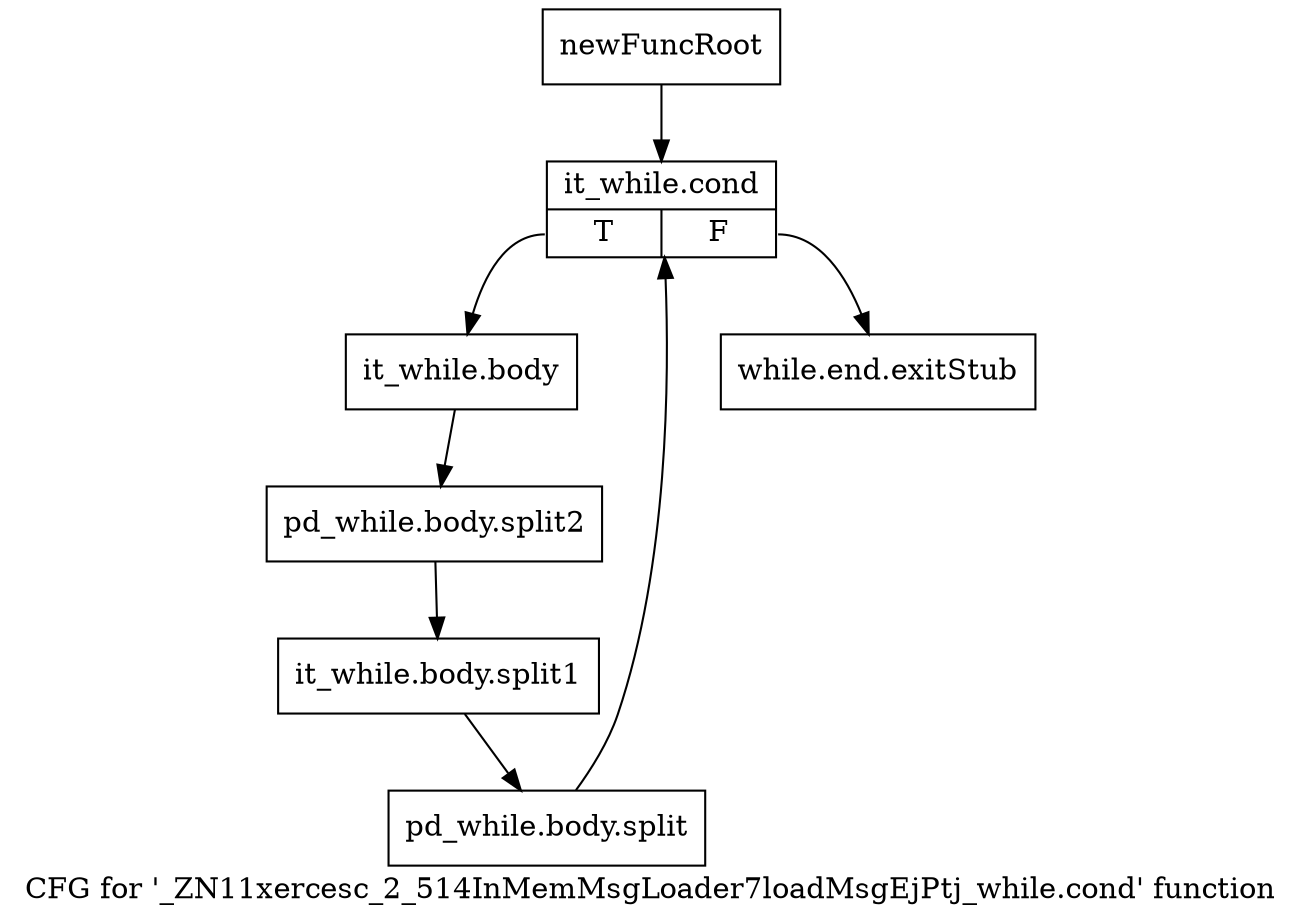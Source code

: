 digraph "CFG for '_ZN11xercesc_2_514InMemMsgLoader7loadMsgEjPtj_while.cond' function" {
	label="CFG for '_ZN11xercesc_2_514InMemMsgLoader7loadMsgEjPtj_while.cond' function";

	Node0x98dd700 [shape=record,label="{newFuncRoot}"];
	Node0x98dd700 -> Node0x98dd7a0;
	Node0x98dd750 [shape=record,label="{while.end.exitStub}"];
	Node0x98dd7a0 [shape=record,label="{it_while.cond|{<s0>T|<s1>F}}"];
	Node0x98dd7a0:s0 -> Node0x98dd7f0;
	Node0x98dd7a0:s1 -> Node0x98dd750;
	Node0x98dd7f0 [shape=record,label="{it_while.body}"];
	Node0x98dd7f0 -> Node0x96c3600;
	Node0x96c3600 [shape=record,label="{pd_while.body.split2}"];
	Node0x96c3600 -> Node0x98cf1d0;
	Node0x98cf1d0 [shape=record,label="{it_while.body.split1}"];
	Node0x98cf1d0 -> Node0xce2c200;
	Node0xce2c200 [shape=record,label="{pd_while.body.split}"];
	Node0xce2c200 -> Node0x98dd7a0;
}
